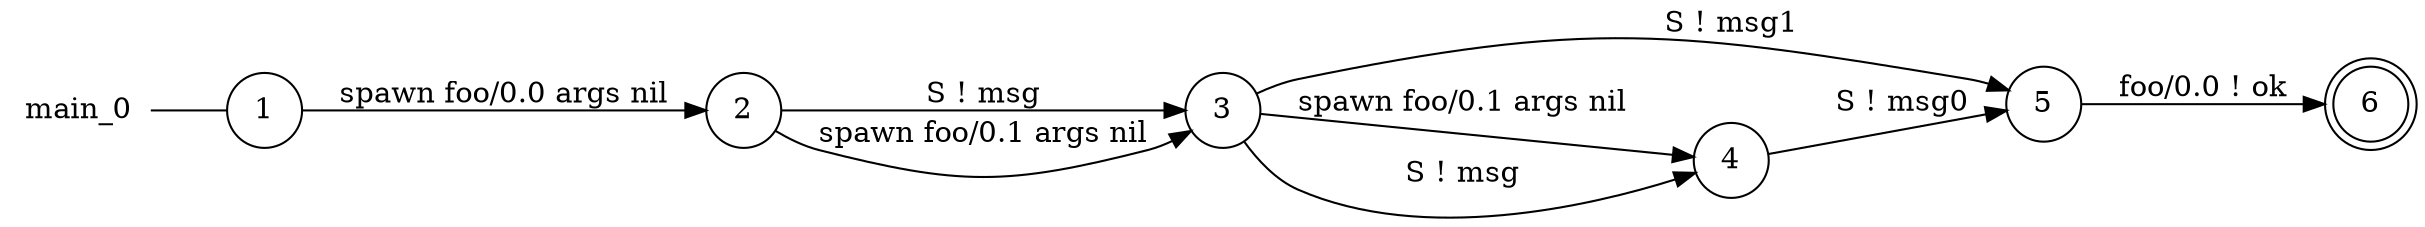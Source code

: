 digraph main_0 {
	rankdir="LR";
	n_0 [label="main_0", shape="plaintext"];
	n_1 [id="4", shape=circle, label="3"];
	n_2 [id="5", shape=circle, label="5"];
	n_3 [id="2", shape=circle, label="4"];
	n_4 [id="7", shape=doublecircle, label="6"];
	n_5 [id="1", shape=circle, label="1"];
	n_0 -> n_5 [arrowhead=none];
	n_6 [id="8", shape=circle, label="2"];

	n_6 -> n_1 [id="[$e|15]", label="S ! msg"];
	n_1 -> n_3 [id="[$e|16]", label="spawn foo/0.1 args nil"];
	n_6 -> n_1 [id="[$e|8]", label="spawn foo/0.1 args nil"];
	n_1 -> n_3 [id="[$e|6]", label="S ! msg"];
	n_5 -> n_6 [id="[$e|10]", label="spawn foo/0.0 args nil"];
	n_1 -> n_2 [id="[$e|2]", label="S ! msg1"];
	n_3 -> n_2 [id="[$e|13]", label="S ! msg0"];
	n_2 -> n_4 [id="[$e|11]", label="foo/0.0 ! ok"];
}
